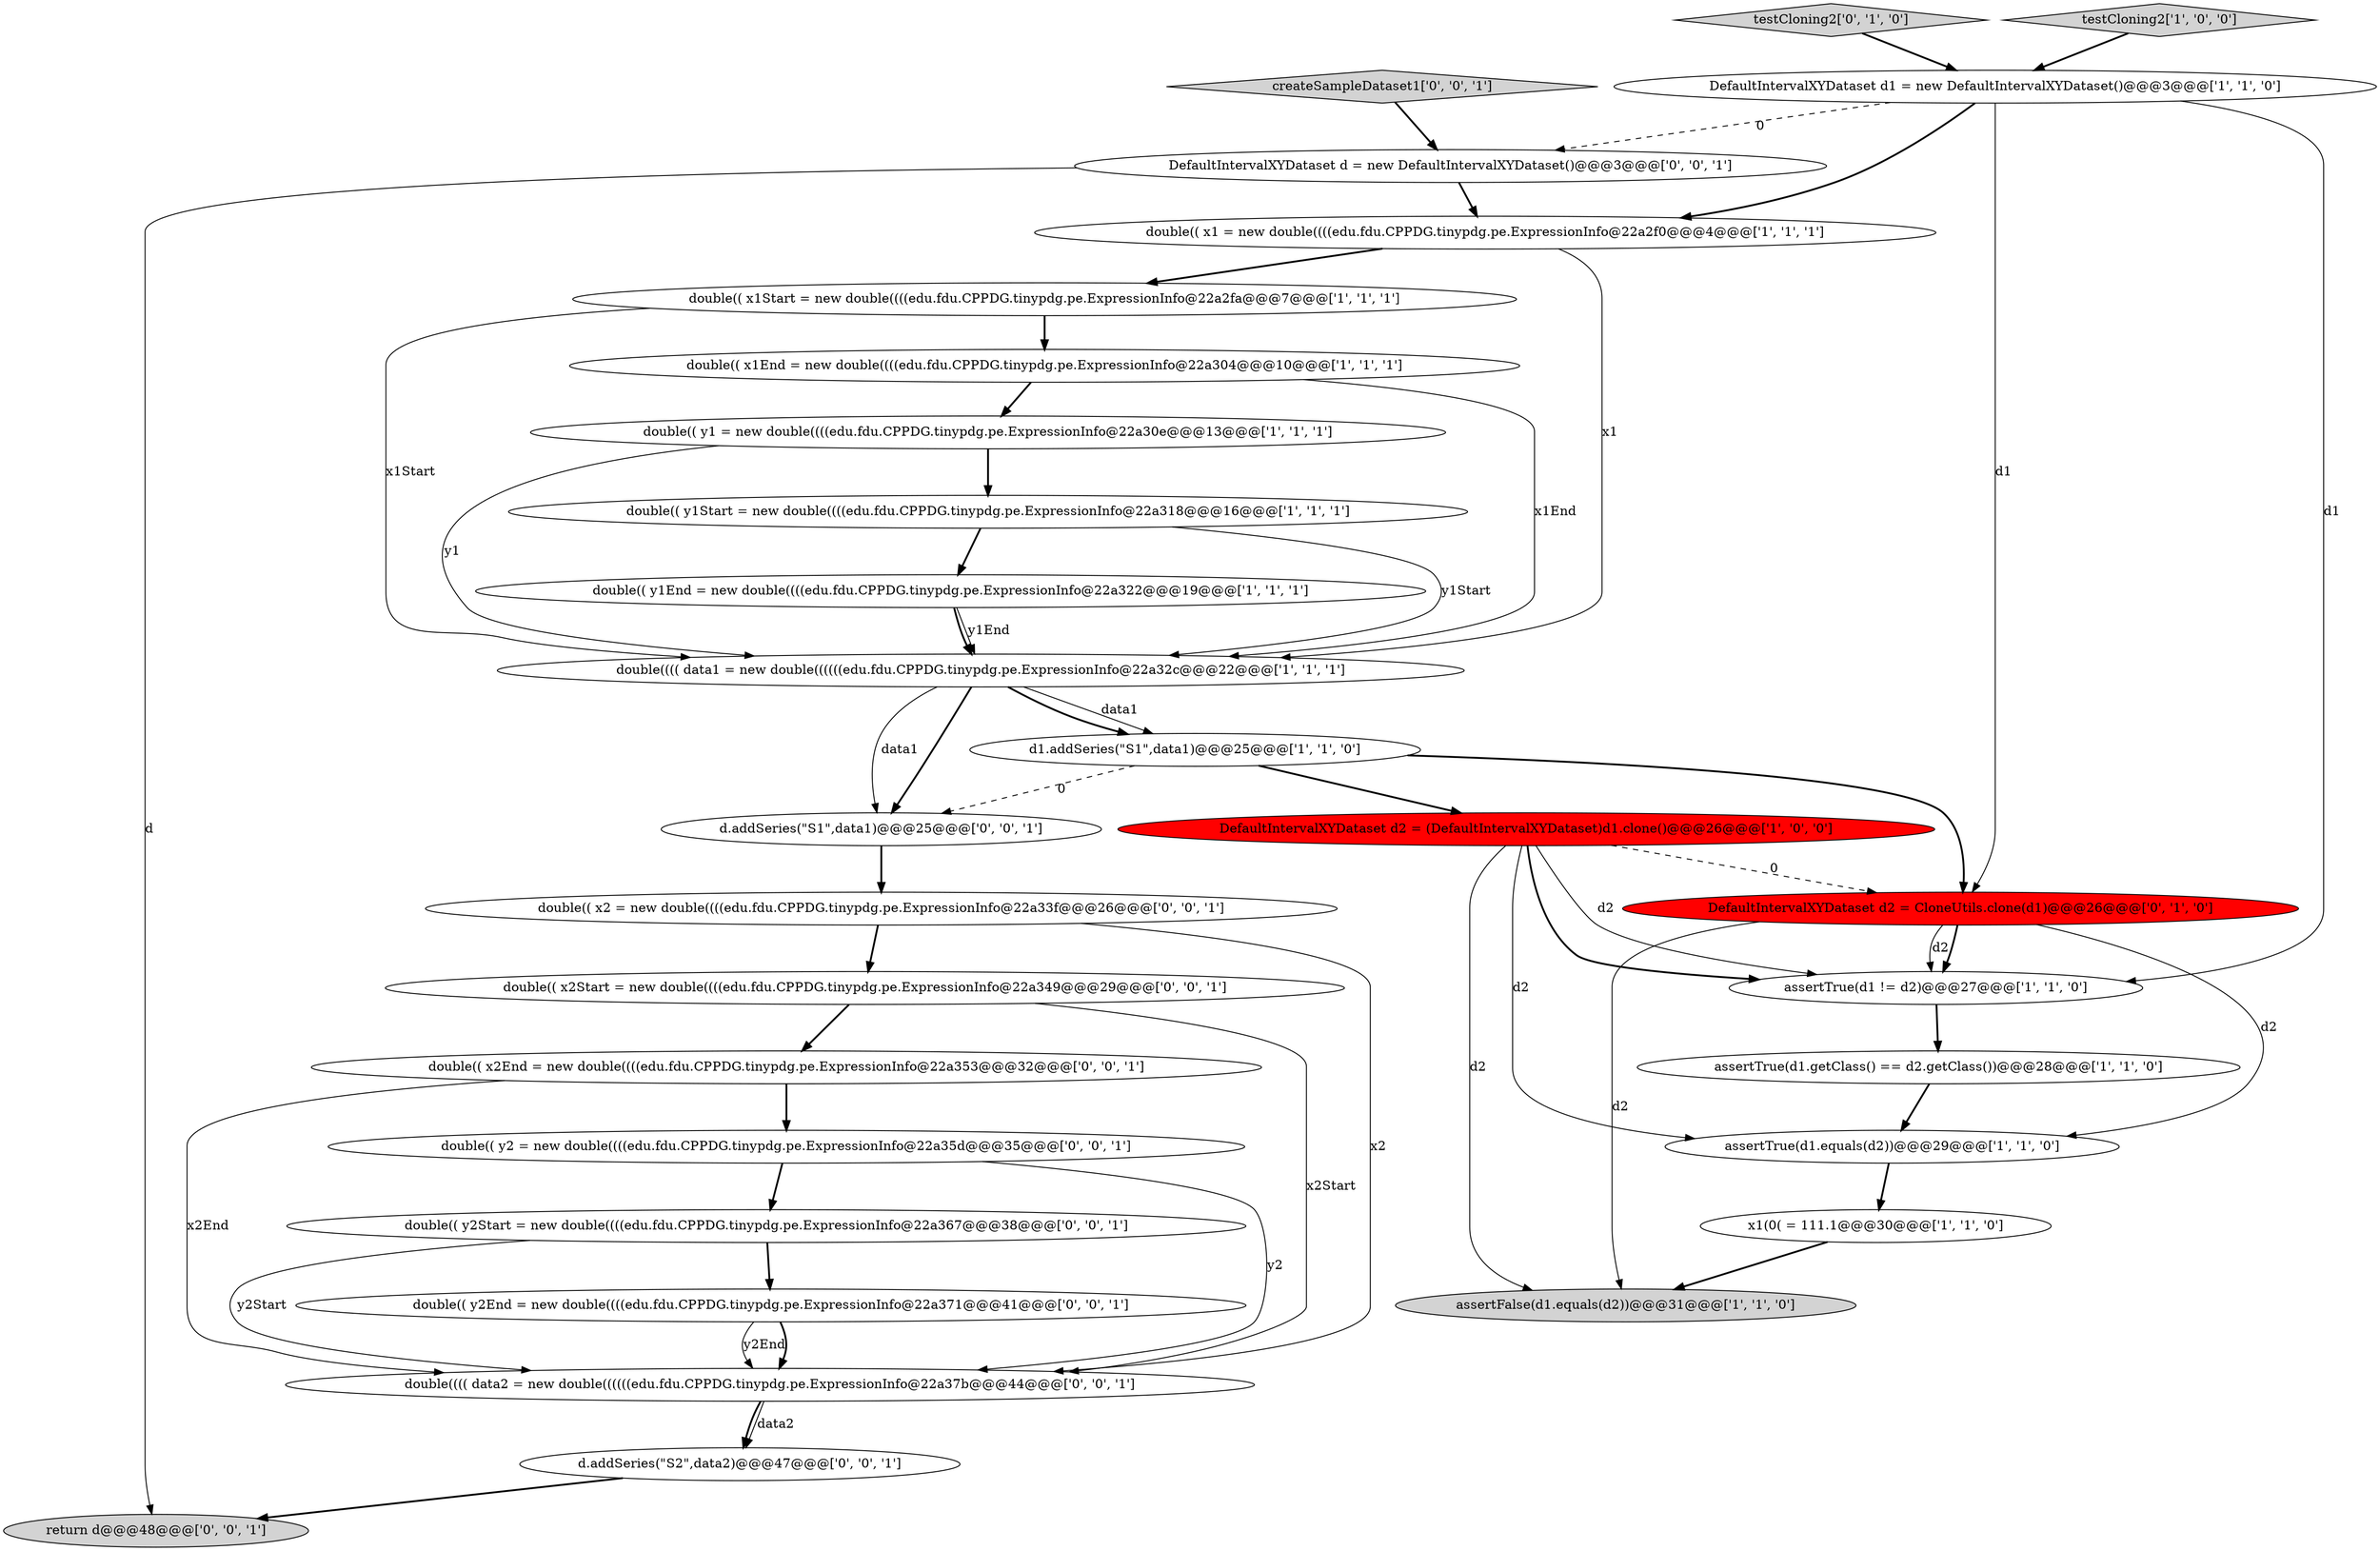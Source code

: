 digraph {
20 [style = filled, label = "return d@@@48@@@['0', '0', '1']", fillcolor = lightgray, shape = ellipse image = "AAA0AAABBB3BBB"];
15 [style = filled, label = "assertTrue(d1 != d2)@@@27@@@['1', '1', '0']", fillcolor = white, shape = ellipse image = "AAA0AAABBB1BBB"];
25 [style = filled, label = "createSampleDataset1['0', '0', '1']", fillcolor = lightgray, shape = diamond image = "AAA0AAABBB3BBB"];
6 [style = filled, label = "DefaultIntervalXYDataset d1 = new DefaultIntervalXYDataset()@@@3@@@['1', '1', '0']", fillcolor = white, shape = ellipse image = "AAA0AAABBB1BBB"];
8 [style = filled, label = "assertTrue(d1.getClass() == d2.getClass())@@@28@@@['1', '1', '0']", fillcolor = white, shape = ellipse image = "AAA0AAABBB1BBB"];
29 [style = filled, label = "double(( x2Start = new double((((edu.fdu.CPPDG.tinypdg.pe.ExpressionInfo@22a349@@@29@@@['0', '0', '1']", fillcolor = white, shape = ellipse image = "AAA0AAABBB3BBB"];
13 [style = filled, label = "double(( y1 = new double((((edu.fdu.CPPDG.tinypdg.pe.ExpressionInfo@22a30e@@@13@@@['1', '1', '1']", fillcolor = white, shape = ellipse image = "AAA0AAABBB1BBB"];
0 [style = filled, label = "double(( x1End = new double((((edu.fdu.CPPDG.tinypdg.pe.ExpressionInfo@22a304@@@10@@@['1', '1', '1']", fillcolor = white, shape = ellipse image = "AAA0AAABBB1BBB"];
12 [style = filled, label = "double(( x1Start = new double((((edu.fdu.CPPDG.tinypdg.pe.ExpressionInfo@22a2fa@@@7@@@['1', '1', '1']", fillcolor = white, shape = ellipse image = "AAA0AAABBB1BBB"];
11 [style = filled, label = "x1(0( = 111.1@@@30@@@['1', '1', '0']", fillcolor = white, shape = ellipse image = "AAA0AAABBB1BBB"];
5 [style = filled, label = "d1.addSeries(\"S1\",data1)@@@25@@@['1', '1', '0']", fillcolor = white, shape = ellipse image = "AAA0AAABBB1BBB"];
17 [style = filled, label = "DefaultIntervalXYDataset d2 = CloneUtils.clone(d1)@@@26@@@['0', '1', '0']", fillcolor = red, shape = ellipse image = "AAA1AAABBB2BBB"];
19 [style = filled, label = "double(( x2 = new double((((edu.fdu.CPPDG.tinypdg.pe.ExpressionInfo@22a33f@@@26@@@['0', '0', '1']", fillcolor = white, shape = ellipse image = "AAA0AAABBB3BBB"];
18 [style = filled, label = "d.addSeries(\"S1\",data1)@@@25@@@['0', '0', '1']", fillcolor = white, shape = ellipse image = "AAA0AAABBB3BBB"];
16 [style = filled, label = "testCloning2['0', '1', '0']", fillcolor = lightgray, shape = diamond image = "AAA0AAABBB2BBB"];
24 [style = filled, label = "d.addSeries(\"S2\",data2)@@@47@@@['0', '0', '1']", fillcolor = white, shape = ellipse image = "AAA0AAABBB3BBB"];
27 [style = filled, label = "double(( y2Start = new double((((edu.fdu.CPPDG.tinypdg.pe.ExpressionInfo@22a367@@@38@@@['0', '0', '1']", fillcolor = white, shape = ellipse image = "AAA0AAABBB3BBB"];
7 [style = filled, label = "assertFalse(d1.equals(d2))@@@31@@@['1', '1', '0']", fillcolor = lightgray, shape = ellipse image = "AAA0AAABBB1BBB"];
22 [style = filled, label = "double(( x2End = new double((((edu.fdu.CPPDG.tinypdg.pe.ExpressionInfo@22a353@@@32@@@['0', '0', '1']", fillcolor = white, shape = ellipse image = "AAA0AAABBB3BBB"];
4 [style = filled, label = "double(((( data1 = new double((((((edu.fdu.CPPDG.tinypdg.pe.ExpressionInfo@22a32c@@@22@@@['1', '1', '1']", fillcolor = white, shape = ellipse image = "AAA0AAABBB1BBB"];
23 [style = filled, label = "double(( y2 = new double((((edu.fdu.CPPDG.tinypdg.pe.ExpressionInfo@22a35d@@@35@@@['0', '0', '1']", fillcolor = white, shape = ellipse image = "AAA0AAABBB3BBB"];
3 [style = filled, label = "testCloning2['1', '0', '0']", fillcolor = lightgray, shape = diamond image = "AAA0AAABBB1BBB"];
10 [style = filled, label = "double(( y1End = new double((((edu.fdu.CPPDG.tinypdg.pe.ExpressionInfo@22a322@@@19@@@['1', '1', '1']", fillcolor = white, shape = ellipse image = "AAA0AAABBB1BBB"];
9 [style = filled, label = "double(( y1Start = new double((((edu.fdu.CPPDG.tinypdg.pe.ExpressionInfo@22a318@@@16@@@['1', '1', '1']", fillcolor = white, shape = ellipse image = "AAA0AAABBB1BBB"];
1 [style = filled, label = "DefaultIntervalXYDataset d2 = (DefaultIntervalXYDataset)d1.clone()@@@26@@@['1', '0', '0']", fillcolor = red, shape = ellipse image = "AAA1AAABBB1BBB"];
14 [style = filled, label = "assertTrue(d1.equals(d2))@@@29@@@['1', '1', '0']", fillcolor = white, shape = ellipse image = "AAA0AAABBB1BBB"];
26 [style = filled, label = "DefaultIntervalXYDataset d = new DefaultIntervalXYDataset()@@@3@@@['0', '0', '1']", fillcolor = white, shape = ellipse image = "AAA0AAABBB3BBB"];
2 [style = filled, label = "double(( x1 = new double((((edu.fdu.CPPDG.tinypdg.pe.ExpressionInfo@22a2f0@@@4@@@['1', '1', '1']", fillcolor = white, shape = ellipse image = "AAA0AAABBB1BBB"];
28 [style = filled, label = "double(( y2End = new double((((edu.fdu.CPPDG.tinypdg.pe.ExpressionInfo@22a371@@@41@@@['0', '0', '1']", fillcolor = white, shape = ellipse image = "AAA0AAABBB3BBB"];
21 [style = filled, label = "double(((( data2 = new double((((((edu.fdu.CPPDG.tinypdg.pe.ExpressionInfo@22a37b@@@44@@@['0', '0', '1']", fillcolor = white, shape = ellipse image = "AAA0AAABBB3BBB"];
1->7 [style = solid, label="d2"];
0->13 [style = bold, label=""];
23->27 [style = bold, label=""];
6->17 [style = solid, label="d1"];
9->4 [style = solid, label="y1Start"];
19->29 [style = bold, label=""];
19->21 [style = solid, label="x2"];
1->15 [style = bold, label=""];
16->6 [style = bold, label=""];
27->28 [style = bold, label=""];
18->19 [style = bold, label=""];
8->14 [style = bold, label=""];
3->6 [style = bold, label=""];
13->4 [style = solid, label="y1"];
4->18 [style = bold, label=""];
21->24 [style = bold, label=""];
9->10 [style = bold, label=""];
28->21 [style = solid, label="y2End"];
5->18 [style = dashed, label="0"];
5->17 [style = bold, label=""];
12->0 [style = bold, label=""];
22->23 [style = bold, label=""];
6->15 [style = solid, label="d1"];
0->4 [style = solid, label="x1End"];
2->12 [style = bold, label=""];
26->20 [style = solid, label="d"];
6->2 [style = bold, label=""];
24->20 [style = bold, label=""];
27->21 [style = solid, label="y2Start"];
5->1 [style = bold, label=""];
26->2 [style = bold, label=""];
12->4 [style = solid, label="x1Start"];
28->21 [style = bold, label=""];
1->17 [style = dashed, label="0"];
1->15 [style = solid, label="d2"];
29->21 [style = solid, label="x2Start"];
17->15 [style = solid, label="d2"];
6->26 [style = dashed, label="0"];
23->21 [style = solid, label="y2"];
17->7 [style = solid, label="d2"];
21->24 [style = solid, label="data2"];
4->18 [style = solid, label="data1"];
25->26 [style = bold, label=""];
1->14 [style = solid, label="d2"];
2->4 [style = solid, label="x1"];
17->15 [style = bold, label=""];
10->4 [style = bold, label=""];
22->21 [style = solid, label="x2End"];
13->9 [style = bold, label=""];
29->22 [style = bold, label=""];
17->14 [style = solid, label="d2"];
4->5 [style = solid, label="data1"];
14->11 [style = bold, label=""];
4->5 [style = bold, label=""];
15->8 [style = bold, label=""];
11->7 [style = bold, label=""];
10->4 [style = solid, label="y1End"];
}
